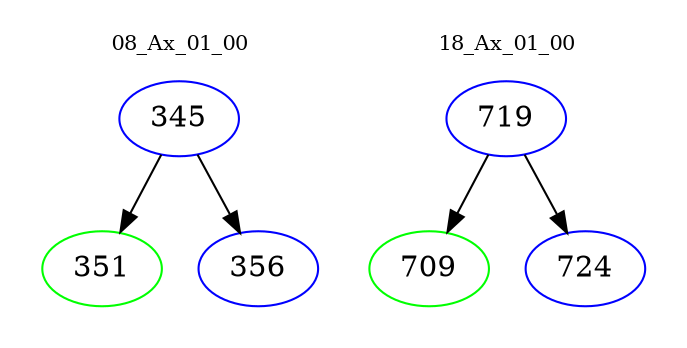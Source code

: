 digraph{
subgraph cluster_0 {
color = white
label = "08_Ax_01_00";
fontsize=10;
T0_345 [label="345", color="blue"]
T0_345 -> T0_351 [color="black"]
T0_351 [label="351", color="green"]
T0_345 -> T0_356 [color="black"]
T0_356 [label="356", color="blue"]
}
subgraph cluster_1 {
color = white
label = "18_Ax_01_00";
fontsize=10;
T1_719 [label="719", color="blue"]
T1_719 -> T1_709 [color="black"]
T1_709 [label="709", color="green"]
T1_719 -> T1_724 [color="black"]
T1_724 [label="724", color="blue"]
}
}
